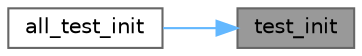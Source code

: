 digraph "test_init"
{
 // LATEX_PDF_SIZE
  bgcolor="transparent";
  edge [fontname=Helvetica,fontsize=10,labelfontname=Helvetica,labelfontsize=10];
  node [fontname=Helvetica,fontsize=10,shape=box,height=0.2,width=0.4];
  rankdir="RL";
  Node1 [id="Node000001",label="test_init",height=0.2,width=0.4,color="gray40", fillcolor="grey60", style="filled", fontcolor="black",tooltip="a function for running a single test"];
  Node1 -> Node2 [id="edge1_Node000001_Node000002",dir="back",color="steelblue1",style="solid",tooltip=" "];
  Node2 [id="Node000002",label="all_test_init",height=0.2,width=0.4,color="grey40", fillcolor="white", style="filled",URL="$testing_8cpp.html#a467f6d1a31e17fe00c1946fbe04ee36d",tooltip="a function for running all tests"];
}
